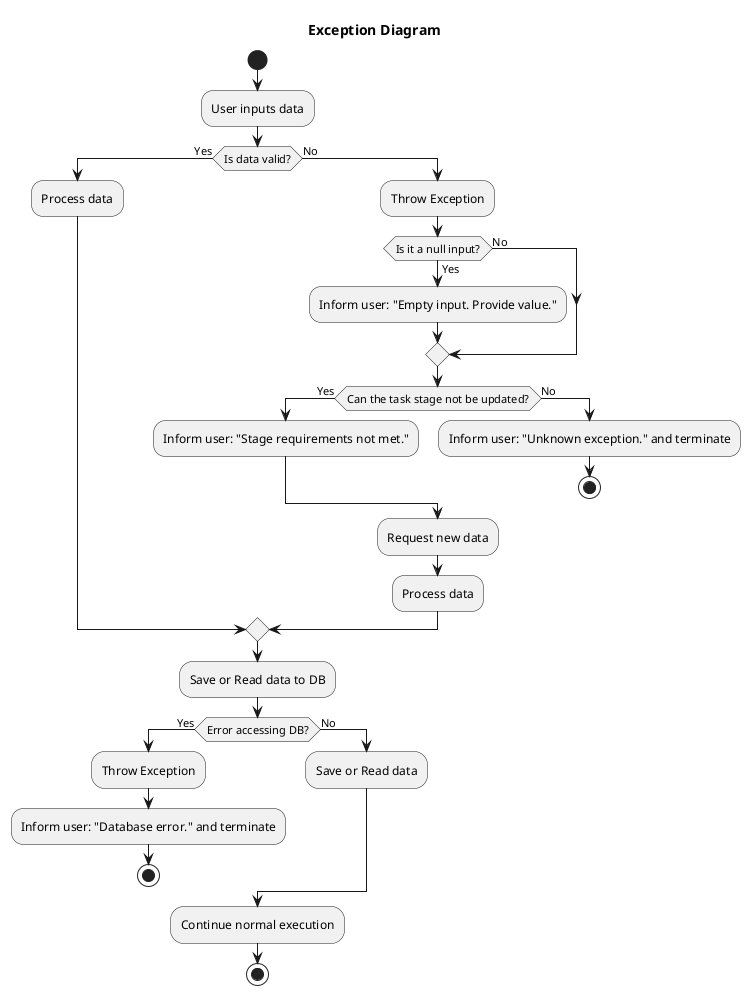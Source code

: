 @startuml exceptionDiagram

title Exception Diagram

start
:User inputs data;

if (Is data valid?) then (Yes)
  :Process data;
else (No)
  :Throw Exception;

  if (Is it a null input?) then (Yes)
    :Inform user: "Empty input. Provide value.";
  else (No)
  endif

  if (Can the task stage not be updated?) then (Yes)
    :Inform user: "Stage requirements not met.";
  else (No)
    :Inform user: "Unknown exception." and terminate;
    stop
  endif

  :Request new data;
  :Process data;
endif

:Save or Read data to DB;
if (Error accessing DB?) then (Yes)
  :Throw Exception;
  :Inform user: "Database error." and terminate;
  stop
else (No)
  :Save or Read data;
endif

:Continue normal execution;
stop

@enduml
